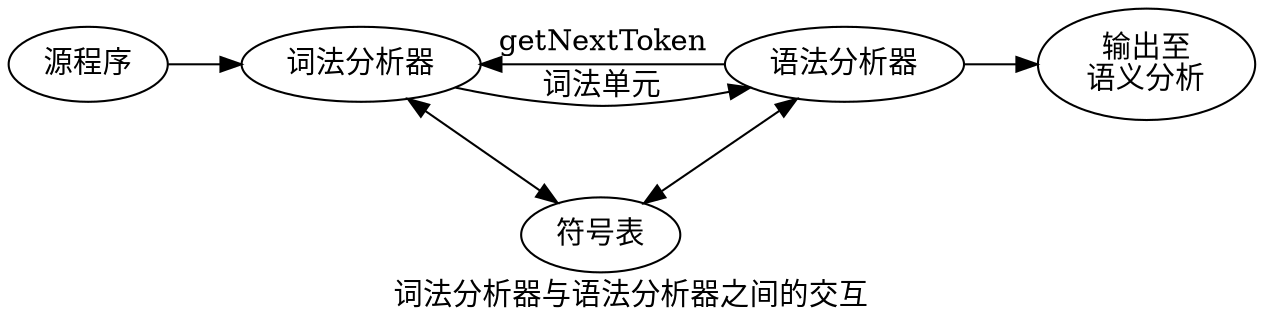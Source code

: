 digraph
{
    label = "词法分析器与语法分析器之间的交互"
    e1 [label = "源程序"]
    e2 [label = "词法分析器"]
    e3 [label = "语法分析器"]
    e4 [label = "输出至\n语义分析"]
    e5 [label = "符号表"]

    e1 -> e2
    e2 -> e3 [label = "词法单元"]
    e3 -> e2 [label = "getNextToken"]
    e3 -> e4
    e2 -> e5 [dir = "both"]
    e3 -> e5 [dir = "both"]

    subgraph
    {
        rank = same; e1; e2; e3; e4;
    }
}